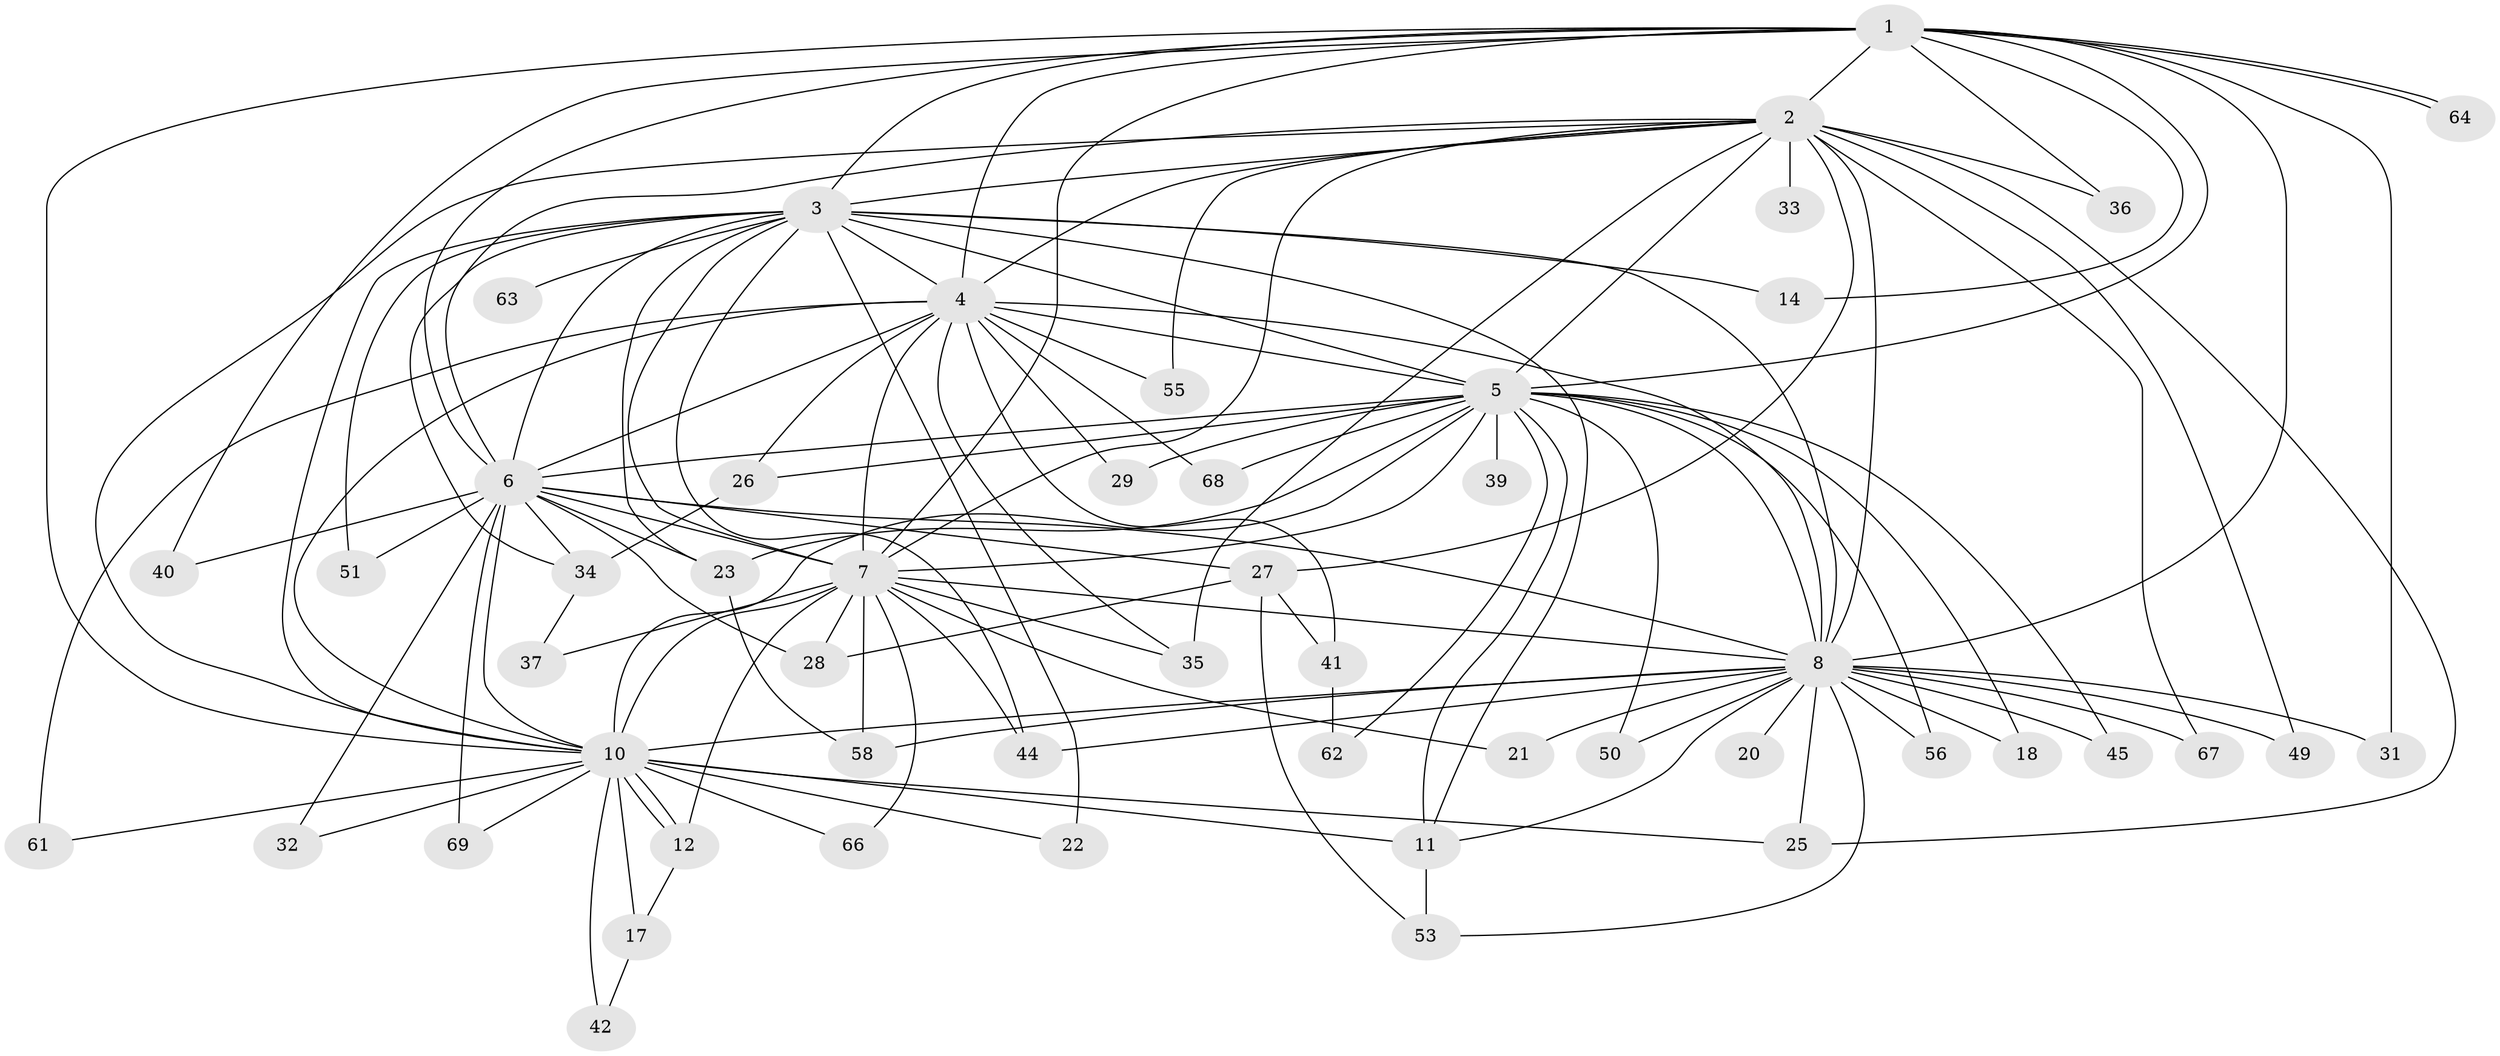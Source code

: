 // Generated by graph-tools (version 1.1) at 2025/51/02/27/25 19:51:44]
// undirected, 51 vertices, 127 edges
graph export_dot {
graph [start="1"]
  node [color=gray90,style=filled];
  1 [super="+16"];
  2 [super="+30"];
  3 [super="+15"];
  4 [super="+54"];
  5 [super="+19"];
  6 [super="+13"];
  7 [super="+48"];
  8 [super="+9"];
  10 [super="+24"];
  11 [super="+57"];
  12 [super="+46"];
  14;
  17;
  18;
  20;
  21;
  22;
  23 [super="+52"];
  25 [super="+38"];
  26;
  27 [super="+59"];
  28 [super="+43"];
  29;
  31;
  32;
  33;
  34 [super="+47"];
  35;
  36;
  37;
  39;
  40;
  41;
  42;
  44 [super="+60"];
  45;
  49;
  50;
  51;
  53;
  55;
  56;
  58 [super="+65"];
  61;
  62;
  63;
  64;
  66;
  67;
  68;
  69;
  1 -- 2;
  1 -- 3;
  1 -- 4 [weight=2];
  1 -- 5;
  1 -- 6;
  1 -- 7;
  1 -- 8 [weight=2];
  1 -- 10;
  1 -- 14;
  1 -- 31;
  1 -- 36;
  1 -- 40;
  1 -- 64;
  1 -- 64;
  2 -- 3;
  2 -- 4 [weight=2];
  2 -- 5;
  2 -- 6;
  2 -- 7;
  2 -- 8 [weight=2];
  2 -- 10;
  2 -- 27;
  2 -- 33 [weight=2];
  2 -- 36;
  2 -- 49;
  2 -- 55;
  2 -- 67;
  2 -- 35;
  2 -- 25;
  3 -- 4;
  3 -- 5 [weight=2];
  3 -- 6;
  3 -- 7;
  3 -- 8 [weight=2];
  3 -- 10;
  3 -- 14;
  3 -- 22;
  3 -- 23;
  3 -- 44;
  3 -- 51;
  3 -- 63 [weight=2];
  3 -- 11;
  3 -- 34;
  4 -- 5;
  4 -- 6;
  4 -- 7;
  4 -- 8 [weight=2];
  4 -- 10;
  4 -- 26;
  4 -- 29;
  4 -- 41;
  4 -- 55;
  4 -- 61;
  4 -- 68;
  4 -- 35;
  5 -- 6;
  5 -- 7;
  5 -- 8 [weight=2];
  5 -- 10;
  5 -- 18;
  5 -- 26;
  5 -- 29;
  5 -- 39 [weight=2];
  5 -- 45;
  5 -- 50;
  5 -- 56;
  5 -- 68;
  5 -- 11;
  5 -- 62;
  5 -- 23;
  6 -- 7 [weight=2];
  6 -- 8 [weight=2];
  6 -- 10;
  6 -- 23;
  6 -- 27;
  6 -- 32;
  6 -- 34;
  6 -- 51;
  6 -- 40;
  6 -- 69;
  6 -- 28;
  7 -- 8 [weight=3];
  7 -- 10 [weight=2];
  7 -- 21;
  7 -- 28;
  7 -- 35;
  7 -- 37;
  7 -- 58;
  7 -- 66;
  7 -- 12;
  7 -- 44;
  8 -- 10 [weight=2];
  8 -- 44;
  8 -- 56;
  8 -- 67;
  8 -- 11;
  8 -- 18;
  8 -- 20;
  8 -- 21;
  8 -- 25;
  8 -- 31;
  8 -- 45;
  8 -- 49;
  8 -- 50;
  8 -- 53;
  8 -- 58;
  10 -- 11;
  10 -- 12;
  10 -- 12;
  10 -- 17;
  10 -- 22;
  10 -- 25;
  10 -- 42;
  10 -- 61;
  10 -- 66;
  10 -- 69;
  10 -- 32;
  11 -- 53;
  12 -- 17;
  17 -- 42;
  23 -- 58;
  26 -- 34;
  27 -- 28;
  27 -- 41;
  27 -- 53;
  34 -- 37;
  41 -- 62;
}

